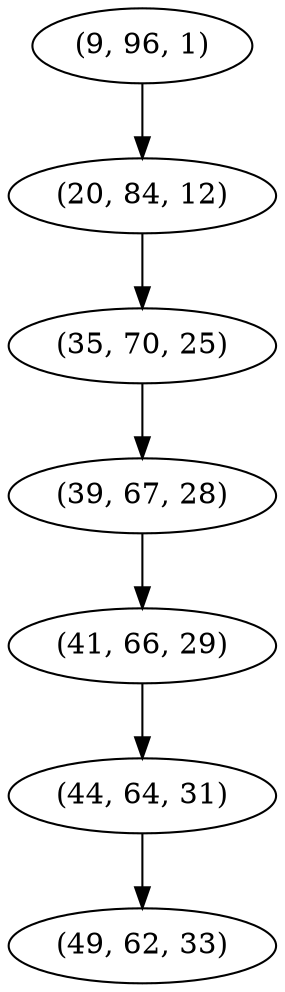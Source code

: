 digraph tree {
    "(9, 96, 1)";
    "(20, 84, 12)";
    "(35, 70, 25)";
    "(39, 67, 28)";
    "(41, 66, 29)";
    "(44, 64, 31)";
    "(49, 62, 33)";
    "(9, 96, 1)" -> "(20, 84, 12)";
    "(20, 84, 12)" -> "(35, 70, 25)";
    "(35, 70, 25)" -> "(39, 67, 28)";
    "(39, 67, 28)" -> "(41, 66, 29)";
    "(41, 66, 29)" -> "(44, 64, 31)";
    "(44, 64, 31)" -> "(49, 62, 33)";
}
